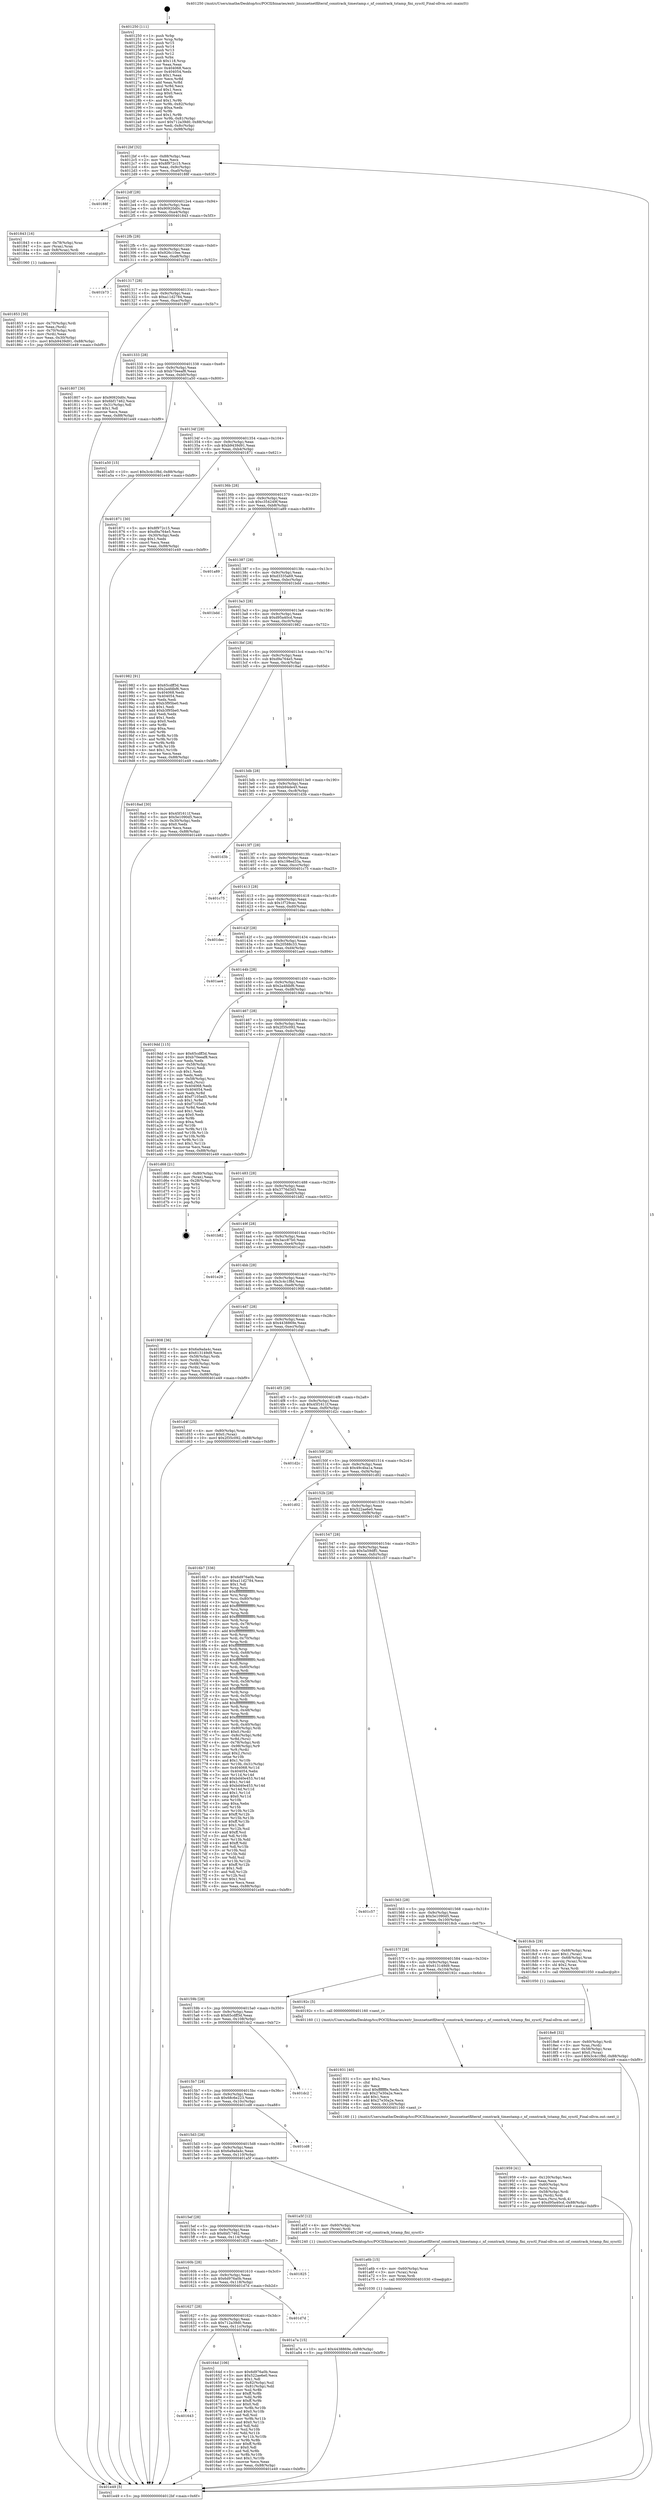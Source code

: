 digraph "0x401250" {
  label = "0x401250 (/mnt/c/Users/mathe/Desktop/tcc/POCII/binaries/extr_linuxnetnetfilternf_conntrack_timestamp.c_nf_conntrack_tstamp_fini_sysctl_Final-ollvm.out::main(0))"
  labelloc = "t"
  node[shape=record]

  Entry [label="",width=0.3,height=0.3,shape=circle,fillcolor=black,style=filled]
  "0x4012bf" [label="{
     0x4012bf [32]\l
     | [instrs]\l
     &nbsp;&nbsp;0x4012bf \<+6\>: mov -0x88(%rbp),%eax\l
     &nbsp;&nbsp;0x4012c5 \<+2\>: mov %eax,%ecx\l
     &nbsp;&nbsp;0x4012c7 \<+6\>: sub $0x8f972c15,%ecx\l
     &nbsp;&nbsp;0x4012cd \<+6\>: mov %eax,-0x9c(%rbp)\l
     &nbsp;&nbsp;0x4012d3 \<+6\>: mov %ecx,-0xa0(%rbp)\l
     &nbsp;&nbsp;0x4012d9 \<+6\>: je 000000000040188f \<main+0x63f\>\l
  }"]
  "0x40188f" [label="{
     0x40188f\l
  }", style=dashed]
  "0x4012df" [label="{
     0x4012df [28]\l
     | [instrs]\l
     &nbsp;&nbsp;0x4012df \<+5\>: jmp 00000000004012e4 \<main+0x94\>\l
     &nbsp;&nbsp;0x4012e4 \<+6\>: mov -0x9c(%rbp),%eax\l
     &nbsp;&nbsp;0x4012ea \<+5\>: sub $0x90920d0c,%eax\l
     &nbsp;&nbsp;0x4012ef \<+6\>: mov %eax,-0xa4(%rbp)\l
     &nbsp;&nbsp;0x4012f5 \<+6\>: je 0000000000401843 \<main+0x5f3\>\l
  }"]
  Exit [label="",width=0.3,height=0.3,shape=circle,fillcolor=black,style=filled,peripheries=2]
  "0x401843" [label="{
     0x401843 [16]\l
     | [instrs]\l
     &nbsp;&nbsp;0x401843 \<+4\>: mov -0x78(%rbp),%rax\l
     &nbsp;&nbsp;0x401847 \<+3\>: mov (%rax),%rax\l
     &nbsp;&nbsp;0x40184a \<+4\>: mov 0x8(%rax),%rdi\l
     &nbsp;&nbsp;0x40184e \<+5\>: call 0000000000401060 \<atoi@plt\>\l
     | [calls]\l
     &nbsp;&nbsp;0x401060 \{1\} (unknown)\l
  }"]
  "0x4012fb" [label="{
     0x4012fb [28]\l
     | [instrs]\l
     &nbsp;&nbsp;0x4012fb \<+5\>: jmp 0000000000401300 \<main+0xb0\>\l
     &nbsp;&nbsp;0x401300 \<+6\>: mov -0x9c(%rbp),%eax\l
     &nbsp;&nbsp;0x401306 \<+5\>: sub $0x926c10ee,%eax\l
     &nbsp;&nbsp;0x40130b \<+6\>: mov %eax,-0xa8(%rbp)\l
     &nbsp;&nbsp;0x401311 \<+6\>: je 0000000000401b73 \<main+0x923\>\l
  }"]
  "0x401a7a" [label="{
     0x401a7a [15]\l
     | [instrs]\l
     &nbsp;&nbsp;0x401a7a \<+10\>: movl $0x4438869e,-0x88(%rbp)\l
     &nbsp;&nbsp;0x401a84 \<+5\>: jmp 0000000000401e49 \<main+0xbf9\>\l
  }"]
  "0x401b73" [label="{
     0x401b73\l
  }", style=dashed]
  "0x401317" [label="{
     0x401317 [28]\l
     | [instrs]\l
     &nbsp;&nbsp;0x401317 \<+5\>: jmp 000000000040131c \<main+0xcc\>\l
     &nbsp;&nbsp;0x40131c \<+6\>: mov -0x9c(%rbp),%eax\l
     &nbsp;&nbsp;0x401322 \<+5\>: sub $0xa11d2784,%eax\l
     &nbsp;&nbsp;0x401327 \<+6\>: mov %eax,-0xac(%rbp)\l
     &nbsp;&nbsp;0x40132d \<+6\>: je 0000000000401807 \<main+0x5b7\>\l
  }"]
  "0x401a6b" [label="{
     0x401a6b [15]\l
     | [instrs]\l
     &nbsp;&nbsp;0x401a6b \<+4\>: mov -0x60(%rbp),%rax\l
     &nbsp;&nbsp;0x401a6f \<+3\>: mov (%rax),%rax\l
     &nbsp;&nbsp;0x401a72 \<+3\>: mov %rax,%rdi\l
     &nbsp;&nbsp;0x401a75 \<+5\>: call 0000000000401030 \<free@plt\>\l
     | [calls]\l
     &nbsp;&nbsp;0x401030 \{1\} (unknown)\l
  }"]
  "0x401807" [label="{
     0x401807 [30]\l
     | [instrs]\l
     &nbsp;&nbsp;0x401807 \<+5\>: mov $0x90920d0c,%eax\l
     &nbsp;&nbsp;0x40180c \<+5\>: mov $0x6bf17462,%ecx\l
     &nbsp;&nbsp;0x401811 \<+3\>: mov -0x31(%rbp),%dl\l
     &nbsp;&nbsp;0x401814 \<+3\>: test $0x1,%dl\l
     &nbsp;&nbsp;0x401817 \<+3\>: cmovne %ecx,%eax\l
     &nbsp;&nbsp;0x40181a \<+6\>: mov %eax,-0x88(%rbp)\l
     &nbsp;&nbsp;0x401820 \<+5\>: jmp 0000000000401e49 \<main+0xbf9\>\l
  }"]
  "0x401333" [label="{
     0x401333 [28]\l
     | [instrs]\l
     &nbsp;&nbsp;0x401333 \<+5\>: jmp 0000000000401338 \<main+0xe8\>\l
     &nbsp;&nbsp;0x401338 \<+6\>: mov -0x9c(%rbp),%eax\l
     &nbsp;&nbsp;0x40133e \<+5\>: sub $0xb70eeaf8,%eax\l
     &nbsp;&nbsp;0x401343 \<+6\>: mov %eax,-0xb0(%rbp)\l
     &nbsp;&nbsp;0x401349 \<+6\>: je 0000000000401a50 \<main+0x800\>\l
  }"]
  "0x401959" [label="{
     0x401959 [41]\l
     | [instrs]\l
     &nbsp;&nbsp;0x401959 \<+6\>: mov -0x120(%rbp),%ecx\l
     &nbsp;&nbsp;0x40195f \<+3\>: imul %eax,%ecx\l
     &nbsp;&nbsp;0x401962 \<+4\>: mov -0x60(%rbp),%rsi\l
     &nbsp;&nbsp;0x401966 \<+3\>: mov (%rsi),%rsi\l
     &nbsp;&nbsp;0x401969 \<+4\>: mov -0x58(%rbp),%rdi\l
     &nbsp;&nbsp;0x40196d \<+3\>: movslq (%rdi),%rdi\l
     &nbsp;&nbsp;0x401970 \<+3\>: mov %ecx,(%rsi,%rdi,4)\l
     &nbsp;&nbsp;0x401973 \<+10\>: movl $0xd95a40cd,-0x88(%rbp)\l
     &nbsp;&nbsp;0x40197d \<+5\>: jmp 0000000000401e49 \<main+0xbf9\>\l
  }"]
  "0x401a50" [label="{
     0x401a50 [15]\l
     | [instrs]\l
     &nbsp;&nbsp;0x401a50 \<+10\>: movl $0x3c4c1f8d,-0x88(%rbp)\l
     &nbsp;&nbsp;0x401a5a \<+5\>: jmp 0000000000401e49 \<main+0xbf9\>\l
  }"]
  "0x40134f" [label="{
     0x40134f [28]\l
     | [instrs]\l
     &nbsp;&nbsp;0x40134f \<+5\>: jmp 0000000000401354 \<main+0x104\>\l
     &nbsp;&nbsp;0x401354 \<+6\>: mov -0x9c(%rbp),%eax\l
     &nbsp;&nbsp;0x40135a \<+5\>: sub $0xb9439d91,%eax\l
     &nbsp;&nbsp;0x40135f \<+6\>: mov %eax,-0xb4(%rbp)\l
     &nbsp;&nbsp;0x401365 \<+6\>: je 0000000000401871 \<main+0x621\>\l
  }"]
  "0x401931" [label="{
     0x401931 [40]\l
     | [instrs]\l
     &nbsp;&nbsp;0x401931 \<+5\>: mov $0x2,%ecx\l
     &nbsp;&nbsp;0x401936 \<+1\>: cltd\l
     &nbsp;&nbsp;0x401937 \<+2\>: idiv %ecx\l
     &nbsp;&nbsp;0x401939 \<+6\>: imul $0xfffffffe,%edx,%ecx\l
     &nbsp;&nbsp;0x40193f \<+6\>: sub $0x27e30a2e,%ecx\l
     &nbsp;&nbsp;0x401945 \<+3\>: add $0x1,%ecx\l
     &nbsp;&nbsp;0x401948 \<+6\>: add $0x27e30a2e,%ecx\l
     &nbsp;&nbsp;0x40194e \<+6\>: mov %ecx,-0x120(%rbp)\l
     &nbsp;&nbsp;0x401954 \<+5\>: call 0000000000401160 \<next_i\>\l
     | [calls]\l
     &nbsp;&nbsp;0x401160 \{1\} (/mnt/c/Users/mathe/Desktop/tcc/POCII/binaries/extr_linuxnetnetfilternf_conntrack_timestamp.c_nf_conntrack_tstamp_fini_sysctl_Final-ollvm.out::next_i)\l
  }"]
  "0x401871" [label="{
     0x401871 [30]\l
     | [instrs]\l
     &nbsp;&nbsp;0x401871 \<+5\>: mov $0x8f972c15,%eax\l
     &nbsp;&nbsp;0x401876 \<+5\>: mov $0xd9a764e5,%ecx\l
     &nbsp;&nbsp;0x40187b \<+3\>: mov -0x30(%rbp),%edx\l
     &nbsp;&nbsp;0x40187e \<+3\>: cmp $0x1,%edx\l
     &nbsp;&nbsp;0x401881 \<+3\>: cmovl %ecx,%eax\l
     &nbsp;&nbsp;0x401884 \<+6\>: mov %eax,-0x88(%rbp)\l
     &nbsp;&nbsp;0x40188a \<+5\>: jmp 0000000000401e49 \<main+0xbf9\>\l
  }"]
  "0x40136b" [label="{
     0x40136b [28]\l
     | [instrs]\l
     &nbsp;&nbsp;0x40136b \<+5\>: jmp 0000000000401370 \<main+0x120\>\l
     &nbsp;&nbsp;0x401370 \<+6\>: mov -0x9c(%rbp),%eax\l
     &nbsp;&nbsp;0x401376 \<+5\>: sub $0xc354249f,%eax\l
     &nbsp;&nbsp;0x40137b \<+6\>: mov %eax,-0xb8(%rbp)\l
     &nbsp;&nbsp;0x401381 \<+6\>: je 0000000000401a89 \<main+0x839\>\l
  }"]
  "0x4018e8" [label="{
     0x4018e8 [32]\l
     | [instrs]\l
     &nbsp;&nbsp;0x4018e8 \<+4\>: mov -0x60(%rbp),%rdi\l
     &nbsp;&nbsp;0x4018ec \<+3\>: mov %rax,(%rdi)\l
     &nbsp;&nbsp;0x4018ef \<+4\>: mov -0x58(%rbp),%rax\l
     &nbsp;&nbsp;0x4018f3 \<+6\>: movl $0x0,(%rax)\l
     &nbsp;&nbsp;0x4018f9 \<+10\>: movl $0x3c4c1f8d,-0x88(%rbp)\l
     &nbsp;&nbsp;0x401903 \<+5\>: jmp 0000000000401e49 \<main+0xbf9\>\l
  }"]
  "0x401a89" [label="{
     0x401a89\l
  }", style=dashed]
  "0x401387" [label="{
     0x401387 [28]\l
     | [instrs]\l
     &nbsp;&nbsp;0x401387 \<+5\>: jmp 000000000040138c \<main+0x13c\>\l
     &nbsp;&nbsp;0x40138c \<+6\>: mov -0x9c(%rbp),%eax\l
     &nbsp;&nbsp;0x401392 \<+5\>: sub $0xd3335a69,%eax\l
     &nbsp;&nbsp;0x401397 \<+6\>: mov %eax,-0xbc(%rbp)\l
     &nbsp;&nbsp;0x40139d \<+6\>: je 0000000000401bdd \<main+0x98d\>\l
  }"]
  "0x401853" [label="{
     0x401853 [30]\l
     | [instrs]\l
     &nbsp;&nbsp;0x401853 \<+4\>: mov -0x70(%rbp),%rdi\l
     &nbsp;&nbsp;0x401857 \<+2\>: mov %eax,(%rdi)\l
     &nbsp;&nbsp;0x401859 \<+4\>: mov -0x70(%rbp),%rdi\l
     &nbsp;&nbsp;0x40185d \<+2\>: mov (%rdi),%eax\l
     &nbsp;&nbsp;0x40185f \<+3\>: mov %eax,-0x30(%rbp)\l
     &nbsp;&nbsp;0x401862 \<+10\>: movl $0xb9439d91,-0x88(%rbp)\l
     &nbsp;&nbsp;0x40186c \<+5\>: jmp 0000000000401e49 \<main+0xbf9\>\l
  }"]
  "0x401bdd" [label="{
     0x401bdd\l
  }", style=dashed]
  "0x4013a3" [label="{
     0x4013a3 [28]\l
     | [instrs]\l
     &nbsp;&nbsp;0x4013a3 \<+5\>: jmp 00000000004013a8 \<main+0x158\>\l
     &nbsp;&nbsp;0x4013a8 \<+6\>: mov -0x9c(%rbp),%eax\l
     &nbsp;&nbsp;0x4013ae \<+5\>: sub $0xd95a40cd,%eax\l
     &nbsp;&nbsp;0x4013b3 \<+6\>: mov %eax,-0xc0(%rbp)\l
     &nbsp;&nbsp;0x4013b9 \<+6\>: je 0000000000401982 \<main+0x732\>\l
  }"]
  "0x401250" [label="{
     0x401250 [111]\l
     | [instrs]\l
     &nbsp;&nbsp;0x401250 \<+1\>: push %rbp\l
     &nbsp;&nbsp;0x401251 \<+3\>: mov %rsp,%rbp\l
     &nbsp;&nbsp;0x401254 \<+2\>: push %r15\l
     &nbsp;&nbsp;0x401256 \<+2\>: push %r14\l
     &nbsp;&nbsp;0x401258 \<+2\>: push %r13\l
     &nbsp;&nbsp;0x40125a \<+2\>: push %r12\l
     &nbsp;&nbsp;0x40125c \<+1\>: push %rbx\l
     &nbsp;&nbsp;0x40125d \<+7\>: sub $0x118,%rsp\l
     &nbsp;&nbsp;0x401264 \<+2\>: xor %eax,%eax\l
     &nbsp;&nbsp;0x401266 \<+7\>: mov 0x404068,%ecx\l
     &nbsp;&nbsp;0x40126d \<+7\>: mov 0x404054,%edx\l
     &nbsp;&nbsp;0x401274 \<+3\>: sub $0x1,%eax\l
     &nbsp;&nbsp;0x401277 \<+3\>: mov %ecx,%r8d\l
     &nbsp;&nbsp;0x40127a \<+3\>: add %eax,%r8d\l
     &nbsp;&nbsp;0x40127d \<+4\>: imul %r8d,%ecx\l
     &nbsp;&nbsp;0x401281 \<+3\>: and $0x1,%ecx\l
     &nbsp;&nbsp;0x401284 \<+3\>: cmp $0x0,%ecx\l
     &nbsp;&nbsp;0x401287 \<+4\>: sete %r9b\l
     &nbsp;&nbsp;0x40128b \<+4\>: and $0x1,%r9b\l
     &nbsp;&nbsp;0x40128f \<+7\>: mov %r9b,-0x82(%rbp)\l
     &nbsp;&nbsp;0x401296 \<+3\>: cmp $0xa,%edx\l
     &nbsp;&nbsp;0x401299 \<+4\>: setl %r9b\l
     &nbsp;&nbsp;0x40129d \<+4\>: and $0x1,%r9b\l
     &nbsp;&nbsp;0x4012a1 \<+7\>: mov %r9b,-0x81(%rbp)\l
     &nbsp;&nbsp;0x4012a8 \<+10\>: movl $0x712a39d0,-0x88(%rbp)\l
     &nbsp;&nbsp;0x4012b2 \<+6\>: mov %edi,-0x8c(%rbp)\l
     &nbsp;&nbsp;0x4012b8 \<+7\>: mov %rsi,-0x98(%rbp)\l
  }"]
  "0x401982" [label="{
     0x401982 [91]\l
     | [instrs]\l
     &nbsp;&nbsp;0x401982 \<+5\>: mov $0x65cdff3d,%eax\l
     &nbsp;&nbsp;0x401987 \<+5\>: mov $0x2a4fdbf6,%ecx\l
     &nbsp;&nbsp;0x40198c \<+7\>: mov 0x404068,%edx\l
     &nbsp;&nbsp;0x401993 \<+7\>: mov 0x404054,%esi\l
     &nbsp;&nbsp;0x40199a \<+2\>: mov %edx,%edi\l
     &nbsp;&nbsp;0x40199c \<+6\>: sub $0xb3f95be0,%edi\l
     &nbsp;&nbsp;0x4019a2 \<+3\>: sub $0x1,%edi\l
     &nbsp;&nbsp;0x4019a5 \<+6\>: add $0xb3f95be0,%edi\l
     &nbsp;&nbsp;0x4019ab \<+3\>: imul %edi,%edx\l
     &nbsp;&nbsp;0x4019ae \<+3\>: and $0x1,%edx\l
     &nbsp;&nbsp;0x4019b1 \<+3\>: cmp $0x0,%edx\l
     &nbsp;&nbsp;0x4019b4 \<+4\>: sete %r8b\l
     &nbsp;&nbsp;0x4019b8 \<+3\>: cmp $0xa,%esi\l
     &nbsp;&nbsp;0x4019bb \<+4\>: setl %r9b\l
     &nbsp;&nbsp;0x4019bf \<+3\>: mov %r8b,%r10b\l
     &nbsp;&nbsp;0x4019c2 \<+3\>: and %r9b,%r10b\l
     &nbsp;&nbsp;0x4019c5 \<+3\>: xor %r9b,%r8b\l
     &nbsp;&nbsp;0x4019c8 \<+3\>: or %r8b,%r10b\l
     &nbsp;&nbsp;0x4019cb \<+4\>: test $0x1,%r10b\l
     &nbsp;&nbsp;0x4019cf \<+3\>: cmovne %ecx,%eax\l
     &nbsp;&nbsp;0x4019d2 \<+6\>: mov %eax,-0x88(%rbp)\l
     &nbsp;&nbsp;0x4019d8 \<+5\>: jmp 0000000000401e49 \<main+0xbf9\>\l
  }"]
  "0x4013bf" [label="{
     0x4013bf [28]\l
     | [instrs]\l
     &nbsp;&nbsp;0x4013bf \<+5\>: jmp 00000000004013c4 \<main+0x174\>\l
     &nbsp;&nbsp;0x4013c4 \<+6\>: mov -0x9c(%rbp),%eax\l
     &nbsp;&nbsp;0x4013ca \<+5\>: sub $0xd9a764e5,%eax\l
     &nbsp;&nbsp;0x4013cf \<+6\>: mov %eax,-0xc4(%rbp)\l
     &nbsp;&nbsp;0x4013d5 \<+6\>: je 00000000004018ad \<main+0x65d\>\l
  }"]
  "0x401e49" [label="{
     0x401e49 [5]\l
     | [instrs]\l
     &nbsp;&nbsp;0x401e49 \<+5\>: jmp 00000000004012bf \<main+0x6f\>\l
  }"]
  "0x4018ad" [label="{
     0x4018ad [30]\l
     | [instrs]\l
     &nbsp;&nbsp;0x4018ad \<+5\>: mov $0x45f1611f,%eax\l
     &nbsp;&nbsp;0x4018b2 \<+5\>: mov $0x5e1090d5,%ecx\l
     &nbsp;&nbsp;0x4018b7 \<+3\>: mov -0x30(%rbp),%edx\l
     &nbsp;&nbsp;0x4018ba \<+3\>: cmp $0x0,%edx\l
     &nbsp;&nbsp;0x4018bd \<+3\>: cmove %ecx,%eax\l
     &nbsp;&nbsp;0x4018c0 \<+6\>: mov %eax,-0x88(%rbp)\l
     &nbsp;&nbsp;0x4018c6 \<+5\>: jmp 0000000000401e49 \<main+0xbf9\>\l
  }"]
  "0x4013db" [label="{
     0x4013db [28]\l
     | [instrs]\l
     &nbsp;&nbsp;0x4013db \<+5\>: jmp 00000000004013e0 \<main+0x190\>\l
     &nbsp;&nbsp;0x4013e0 \<+6\>: mov -0x9c(%rbp),%eax\l
     &nbsp;&nbsp;0x4013e6 \<+5\>: sub $0xb94de45,%eax\l
     &nbsp;&nbsp;0x4013eb \<+6\>: mov %eax,-0xc8(%rbp)\l
     &nbsp;&nbsp;0x4013f1 \<+6\>: je 0000000000401d3b \<main+0xaeb\>\l
  }"]
  "0x401643" [label="{
     0x401643\l
  }", style=dashed]
  "0x401d3b" [label="{
     0x401d3b\l
  }", style=dashed]
  "0x4013f7" [label="{
     0x4013f7 [28]\l
     | [instrs]\l
     &nbsp;&nbsp;0x4013f7 \<+5\>: jmp 00000000004013fc \<main+0x1ac\>\l
     &nbsp;&nbsp;0x4013fc \<+6\>: mov -0x9c(%rbp),%eax\l
     &nbsp;&nbsp;0x401402 \<+5\>: sub $0x198ed33a,%eax\l
     &nbsp;&nbsp;0x401407 \<+6\>: mov %eax,-0xcc(%rbp)\l
     &nbsp;&nbsp;0x40140d \<+6\>: je 0000000000401c75 \<main+0xa25\>\l
  }"]
  "0x40164d" [label="{
     0x40164d [106]\l
     | [instrs]\l
     &nbsp;&nbsp;0x40164d \<+5\>: mov $0x6d976a0b,%eax\l
     &nbsp;&nbsp;0x401652 \<+5\>: mov $0x522ae6e0,%ecx\l
     &nbsp;&nbsp;0x401657 \<+2\>: mov $0x1,%dl\l
     &nbsp;&nbsp;0x401659 \<+7\>: mov -0x82(%rbp),%sil\l
     &nbsp;&nbsp;0x401660 \<+7\>: mov -0x81(%rbp),%dil\l
     &nbsp;&nbsp;0x401667 \<+3\>: mov %sil,%r8b\l
     &nbsp;&nbsp;0x40166a \<+4\>: xor $0xff,%r8b\l
     &nbsp;&nbsp;0x40166e \<+3\>: mov %dil,%r9b\l
     &nbsp;&nbsp;0x401671 \<+4\>: xor $0xff,%r9b\l
     &nbsp;&nbsp;0x401675 \<+3\>: xor $0x0,%dl\l
     &nbsp;&nbsp;0x401678 \<+3\>: mov %r8b,%r10b\l
     &nbsp;&nbsp;0x40167b \<+4\>: and $0x0,%r10b\l
     &nbsp;&nbsp;0x40167f \<+3\>: and %dl,%sil\l
     &nbsp;&nbsp;0x401682 \<+3\>: mov %r9b,%r11b\l
     &nbsp;&nbsp;0x401685 \<+4\>: and $0x0,%r11b\l
     &nbsp;&nbsp;0x401689 \<+3\>: and %dl,%dil\l
     &nbsp;&nbsp;0x40168c \<+3\>: or %sil,%r10b\l
     &nbsp;&nbsp;0x40168f \<+3\>: or %dil,%r11b\l
     &nbsp;&nbsp;0x401692 \<+3\>: xor %r11b,%r10b\l
     &nbsp;&nbsp;0x401695 \<+3\>: or %r9b,%r8b\l
     &nbsp;&nbsp;0x401698 \<+4\>: xor $0xff,%r8b\l
     &nbsp;&nbsp;0x40169c \<+3\>: or $0x0,%dl\l
     &nbsp;&nbsp;0x40169f \<+3\>: and %dl,%r8b\l
     &nbsp;&nbsp;0x4016a2 \<+3\>: or %r8b,%r10b\l
     &nbsp;&nbsp;0x4016a5 \<+4\>: test $0x1,%r10b\l
     &nbsp;&nbsp;0x4016a9 \<+3\>: cmovne %ecx,%eax\l
     &nbsp;&nbsp;0x4016ac \<+6\>: mov %eax,-0x88(%rbp)\l
     &nbsp;&nbsp;0x4016b2 \<+5\>: jmp 0000000000401e49 \<main+0xbf9\>\l
  }"]
  "0x401c75" [label="{
     0x401c75\l
  }", style=dashed]
  "0x401413" [label="{
     0x401413 [28]\l
     | [instrs]\l
     &nbsp;&nbsp;0x401413 \<+5\>: jmp 0000000000401418 \<main+0x1c8\>\l
     &nbsp;&nbsp;0x401418 \<+6\>: mov -0x9c(%rbp),%eax\l
     &nbsp;&nbsp;0x40141e \<+5\>: sub $0x1f729cec,%eax\l
     &nbsp;&nbsp;0x401423 \<+6\>: mov %eax,-0xd0(%rbp)\l
     &nbsp;&nbsp;0x401429 \<+6\>: je 0000000000401dec \<main+0xb9c\>\l
  }"]
  "0x401627" [label="{
     0x401627 [28]\l
     | [instrs]\l
     &nbsp;&nbsp;0x401627 \<+5\>: jmp 000000000040162c \<main+0x3dc\>\l
     &nbsp;&nbsp;0x40162c \<+6\>: mov -0x9c(%rbp),%eax\l
     &nbsp;&nbsp;0x401632 \<+5\>: sub $0x712a39d0,%eax\l
     &nbsp;&nbsp;0x401637 \<+6\>: mov %eax,-0x11c(%rbp)\l
     &nbsp;&nbsp;0x40163d \<+6\>: je 000000000040164d \<main+0x3fd\>\l
  }"]
  "0x401dec" [label="{
     0x401dec\l
  }", style=dashed]
  "0x40142f" [label="{
     0x40142f [28]\l
     | [instrs]\l
     &nbsp;&nbsp;0x40142f \<+5\>: jmp 0000000000401434 \<main+0x1e4\>\l
     &nbsp;&nbsp;0x401434 \<+6\>: mov -0x9c(%rbp),%eax\l
     &nbsp;&nbsp;0x40143a \<+5\>: sub $0x20588c33,%eax\l
     &nbsp;&nbsp;0x40143f \<+6\>: mov %eax,-0xd4(%rbp)\l
     &nbsp;&nbsp;0x401445 \<+6\>: je 0000000000401ae4 \<main+0x894\>\l
  }"]
  "0x401d7d" [label="{
     0x401d7d\l
  }", style=dashed]
  "0x401ae4" [label="{
     0x401ae4\l
  }", style=dashed]
  "0x40144b" [label="{
     0x40144b [28]\l
     | [instrs]\l
     &nbsp;&nbsp;0x40144b \<+5\>: jmp 0000000000401450 \<main+0x200\>\l
     &nbsp;&nbsp;0x401450 \<+6\>: mov -0x9c(%rbp),%eax\l
     &nbsp;&nbsp;0x401456 \<+5\>: sub $0x2a4fdbf6,%eax\l
     &nbsp;&nbsp;0x40145b \<+6\>: mov %eax,-0xd8(%rbp)\l
     &nbsp;&nbsp;0x401461 \<+6\>: je 00000000004019dd \<main+0x78d\>\l
  }"]
  "0x40160b" [label="{
     0x40160b [28]\l
     | [instrs]\l
     &nbsp;&nbsp;0x40160b \<+5\>: jmp 0000000000401610 \<main+0x3c0\>\l
     &nbsp;&nbsp;0x401610 \<+6\>: mov -0x9c(%rbp),%eax\l
     &nbsp;&nbsp;0x401616 \<+5\>: sub $0x6d976a0b,%eax\l
     &nbsp;&nbsp;0x40161b \<+6\>: mov %eax,-0x118(%rbp)\l
     &nbsp;&nbsp;0x401621 \<+6\>: je 0000000000401d7d \<main+0xb2d\>\l
  }"]
  "0x4019dd" [label="{
     0x4019dd [115]\l
     | [instrs]\l
     &nbsp;&nbsp;0x4019dd \<+5\>: mov $0x65cdff3d,%eax\l
     &nbsp;&nbsp;0x4019e2 \<+5\>: mov $0xb70eeaf8,%ecx\l
     &nbsp;&nbsp;0x4019e7 \<+2\>: xor %edx,%edx\l
     &nbsp;&nbsp;0x4019e9 \<+4\>: mov -0x58(%rbp),%rsi\l
     &nbsp;&nbsp;0x4019ed \<+2\>: mov (%rsi),%edi\l
     &nbsp;&nbsp;0x4019ef \<+3\>: sub $0x1,%edx\l
     &nbsp;&nbsp;0x4019f2 \<+2\>: sub %edx,%edi\l
     &nbsp;&nbsp;0x4019f4 \<+4\>: mov -0x58(%rbp),%rsi\l
     &nbsp;&nbsp;0x4019f8 \<+2\>: mov %edi,(%rsi)\l
     &nbsp;&nbsp;0x4019fa \<+7\>: mov 0x404068,%edx\l
     &nbsp;&nbsp;0x401a01 \<+7\>: mov 0x404054,%edi\l
     &nbsp;&nbsp;0x401a08 \<+3\>: mov %edx,%r8d\l
     &nbsp;&nbsp;0x401a0b \<+7\>: add $0xf7105ed5,%r8d\l
     &nbsp;&nbsp;0x401a12 \<+4\>: sub $0x1,%r8d\l
     &nbsp;&nbsp;0x401a16 \<+7\>: sub $0xf7105ed5,%r8d\l
     &nbsp;&nbsp;0x401a1d \<+4\>: imul %r8d,%edx\l
     &nbsp;&nbsp;0x401a21 \<+3\>: and $0x1,%edx\l
     &nbsp;&nbsp;0x401a24 \<+3\>: cmp $0x0,%edx\l
     &nbsp;&nbsp;0x401a27 \<+4\>: sete %r9b\l
     &nbsp;&nbsp;0x401a2b \<+3\>: cmp $0xa,%edi\l
     &nbsp;&nbsp;0x401a2e \<+4\>: setl %r10b\l
     &nbsp;&nbsp;0x401a32 \<+3\>: mov %r9b,%r11b\l
     &nbsp;&nbsp;0x401a35 \<+3\>: and %r10b,%r11b\l
     &nbsp;&nbsp;0x401a38 \<+3\>: xor %r10b,%r9b\l
     &nbsp;&nbsp;0x401a3b \<+3\>: or %r9b,%r11b\l
     &nbsp;&nbsp;0x401a3e \<+4\>: test $0x1,%r11b\l
     &nbsp;&nbsp;0x401a42 \<+3\>: cmovne %ecx,%eax\l
     &nbsp;&nbsp;0x401a45 \<+6\>: mov %eax,-0x88(%rbp)\l
     &nbsp;&nbsp;0x401a4b \<+5\>: jmp 0000000000401e49 \<main+0xbf9\>\l
  }"]
  "0x401467" [label="{
     0x401467 [28]\l
     | [instrs]\l
     &nbsp;&nbsp;0x401467 \<+5\>: jmp 000000000040146c \<main+0x21c\>\l
     &nbsp;&nbsp;0x40146c \<+6\>: mov -0x9c(%rbp),%eax\l
     &nbsp;&nbsp;0x401472 \<+5\>: sub $0x2f35c092,%eax\l
     &nbsp;&nbsp;0x401477 \<+6\>: mov %eax,-0xdc(%rbp)\l
     &nbsp;&nbsp;0x40147d \<+6\>: je 0000000000401d68 \<main+0xb18\>\l
  }"]
  "0x401825" [label="{
     0x401825\l
  }", style=dashed]
  "0x401d68" [label="{
     0x401d68 [21]\l
     | [instrs]\l
     &nbsp;&nbsp;0x401d68 \<+4\>: mov -0x80(%rbp),%rax\l
     &nbsp;&nbsp;0x401d6c \<+2\>: mov (%rax),%eax\l
     &nbsp;&nbsp;0x401d6e \<+4\>: lea -0x28(%rbp),%rsp\l
     &nbsp;&nbsp;0x401d72 \<+1\>: pop %rbx\l
     &nbsp;&nbsp;0x401d73 \<+2\>: pop %r12\l
     &nbsp;&nbsp;0x401d75 \<+2\>: pop %r13\l
     &nbsp;&nbsp;0x401d77 \<+2\>: pop %r14\l
     &nbsp;&nbsp;0x401d79 \<+2\>: pop %r15\l
     &nbsp;&nbsp;0x401d7b \<+1\>: pop %rbp\l
     &nbsp;&nbsp;0x401d7c \<+1\>: ret\l
  }"]
  "0x401483" [label="{
     0x401483 [28]\l
     | [instrs]\l
     &nbsp;&nbsp;0x401483 \<+5\>: jmp 0000000000401488 \<main+0x238\>\l
     &nbsp;&nbsp;0x401488 \<+6\>: mov -0x9c(%rbp),%eax\l
     &nbsp;&nbsp;0x40148e \<+5\>: sub $0x3776d3d3,%eax\l
     &nbsp;&nbsp;0x401493 \<+6\>: mov %eax,-0xe0(%rbp)\l
     &nbsp;&nbsp;0x401499 \<+6\>: je 0000000000401b82 \<main+0x932\>\l
  }"]
  "0x4015ef" [label="{
     0x4015ef [28]\l
     | [instrs]\l
     &nbsp;&nbsp;0x4015ef \<+5\>: jmp 00000000004015f4 \<main+0x3a4\>\l
     &nbsp;&nbsp;0x4015f4 \<+6\>: mov -0x9c(%rbp),%eax\l
     &nbsp;&nbsp;0x4015fa \<+5\>: sub $0x6bf17462,%eax\l
     &nbsp;&nbsp;0x4015ff \<+6\>: mov %eax,-0x114(%rbp)\l
     &nbsp;&nbsp;0x401605 \<+6\>: je 0000000000401825 \<main+0x5d5\>\l
  }"]
  "0x401b82" [label="{
     0x401b82\l
  }", style=dashed]
  "0x40149f" [label="{
     0x40149f [28]\l
     | [instrs]\l
     &nbsp;&nbsp;0x40149f \<+5\>: jmp 00000000004014a4 \<main+0x254\>\l
     &nbsp;&nbsp;0x4014a4 \<+6\>: mov -0x9c(%rbp),%eax\l
     &nbsp;&nbsp;0x4014aa \<+5\>: sub $0x3acc87b0,%eax\l
     &nbsp;&nbsp;0x4014af \<+6\>: mov %eax,-0xe4(%rbp)\l
     &nbsp;&nbsp;0x4014b5 \<+6\>: je 0000000000401e29 \<main+0xbd9\>\l
  }"]
  "0x401a5f" [label="{
     0x401a5f [12]\l
     | [instrs]\l
     &nbsp;&nbsp;0x401a5f \<+4\>: mov -0x60(%rbp),%rax\l
     &nbsp;&nbsp;0x401a63 \<+3\>: mov (%rax),%rdi\l
     &nbsp;&nbsp;0x401a66 \<+5\>: call 0000000000401240 \<nf_conntrack_tstamp_fini_sysctl\>\l
     | [calls]\l
     &nbsp;&nbsp;0x401240 \{1\} (/mnt/c/Users/mathe/Desktop/tcc/POCII/binaries/extr_linuxnetnetfilternf_conntrack_timestamp.c_nf_conntrack_tstamp_fini_sysctl_Final-ollvm.out::nf_conntrack_tstamp_fini_sysctl)\l
  }"]
  "0x401e29" [label="{
     0x401e29\l
  }", style=dashed]
  "0x4014bb" [label="{
     0x4014bb [28]\l
     | [instrs]\l
     &nbsp;&nbsp;0x4014bb \<+5\>: jmp 00000000004014c0 \<main+0x270\>\l
     &nbsp;&nbsp;0x4014c0 \<+6\>: mov -0x9c(%rbp),%eax\l
     &nbsp;&nbsp;0x4014c6 \<+5\>: sub $0x3c4c1f8d,%eax\l
     &nbsp;&nbsp;0x4014cb \<+6\>: mov %eax,-0xe8(%rbp)\l
     &nbsp;&nbsp;0x4014d1 \<+6\>: je 0000000000401908 \<main+0x6b8\>\l
  }"]
  "0x4015d3" [label="{
     0x4015d3 [28]\l
     | [instrs]\l
     &nbsp;&nbsp;0x4015d3 \<+5\>: jmp 00000000004015d8 \<main+0x388\>\l
     &nbsp;&nbsp;0x4015d8 \<+6\>: mov -0x9c(%rbp),%eax\l
     &nbsp;&nbsp;0x4015de \<+5\>: sub $0x6a9ada4c,%eax\l
     &nbsp;&nbsp;0x4015e3 \<+6\>: mov %eax,-0x110(%rbp)\l
     &nbsp;&nbsp;0x4015e9 \<+6\>: je 0000000000401a5f \<main+0x80f\>\l
  }"]
  "0x401908" [label="{
     0x401908 [36]\l
     | [instrs]\l
     &nbsp;&nbsp;0x401908 \<+5\>: mov $0x6a9ada4c,%eax\l
     &nbsp;&nbsp;0x40190d \<+5\>: mov $0x613149d9,%ecx\l
     &nbsp;&nbsp;0x401912 \<+4\>: mov -0x58(%rbp),%rdx\l
     &nbsp;&nbsp;0x401916 \<+2\>: mov (%rdx),%esi\l
     &nbsp;&nbsp;0x401918 \<+4\>: mov -0x68(%rbp),%rdx\l
     &nbsp;&nbsp;0x40191c \<+2\>: cmp (%rdx),%esi\l
     &nbsp;&nbsp;0x40191e \<+3\>: cmovl %ecx,%eax\l
     &nbsp;&nbsp;0x401921 \<+6\>: mov %eax,-0x88(%rbp)\l
     &nbsp;&nbsp;0x401927 \<+5\>: jmp 0000000000401e49 \<main+0xbf9\>\l
  }"]
  "0x4014d7" [label="{
     0x4014d7 [28]\l
     | [instrs]\l
     &nbsp;&nbsp;0x4014d7 \<+5\>: jmp 00000000004014dc \<main+0x28c\>\l
     &nbsp;&nbsp;0x4014dc \<+6\>: mov -0x9c(%rbp),%eax\l
     &nbsp;&nbsp;0x4014e2 \<+5\>: sub $0x4438869e,%eax\l
     &nbsp;&nbsp;0x4014e7 \<+6\>: mov %eax,-0xec(%rbp)\l
     &nbsp;&nbsp;0x4014ed \<+6\>: je 0000000000401d4f \<main+0xaff\>\l
  }"]
  "0x401cd8" [label="{
     0x401cd8\l
  }", style=dashed]
  "0x401d4f" [label="{
     0x401d4f [25]\l
     | [instrs]\l
     &nbsp;&nbsp;0x401d4f \<+4\>: mov -0x80(%rbp),%rax\l
     &nbsp;&nbsp;0x401d53 \<+6\>: movl $0x0,(%rax)\l
     &nbsp;&nbsp;0x401d59 \<+10\>: movl $0x2f35c092,-0x88(%rbp)\l
     &nbsp;&nbsp;0x401d63 \<+5\>: jmp 0000000000401e49 \<main+0xbf9\>\l
  }"]
  "0x4014f3" [label="{
     0x4014f3 [28]\l
     | [instrs]\l
     &nbsp;&nbsp;0x4014f3 \<+5\>: jmp 00000000004014f8 \<main+0x2a8\>\l
     &nbsp;&nbsp;0x4014f8 \<+6\>: mov -0x9c(%rbp),%eax\l
     &nbsp;&nbsp;0x4014fe \<+5\>: sub $0x45f1611f,%eax\l
     &nbsp;&nbsp;0x401503 \<+6\>: mov %eax,-0xf0(%rbp)\l
     &nbsp;&nbsp;0x401509 \<+6\>: je 0000000000401d2c \<main+0xadc\>\l
  }"]
  "0x4015b7" [label="{
     0x4015b7 [28]\l
     | [instrs]\l
     &nbsp;&nbsp;0x4015b7 \<+5\>: jmp 00000000004015bc \<main+0x36c\>\l
     &nbsp;&nbsp;0x4015bc \<+6\>: mov -0x9c(%rbp),%eax\l
     &nbsp;&nbsp;0x4015c2 \<+5\>: sub $0x68c6e223,%eax\l
     &nbsp;&nbsp;0x4015c7 \<+6\>: mov %eax,-0x10c(%rbp)\l
     &nbsp;&nbsp;0x4015cd \<+6\>: je 0000000000401cd8 \<main+0xa88\>\l
  }"]
  "0x401d2c" [label="{
     0x401d2c\l
  }", style=dashed]
  "0x40150f" [label="{
     0x40150f [28]\l
     | [instrs]\l
     &nbsp;&nbsp;0x40150f \<+5\>: jmp 0000000000401514 \<main+0x2c4\>\l
     &nbsp;&nbsp;0x401514 \<+6\>: mov -0x9c(%rbp),%eax\l
     &nbsp;&nbsp;0x40151a \<+5\>: sub $0x49c4ba1a,%eax\l
     &nbsp;&nbsp;0x40151f \<+6\>: mov %eax,-0xf4(%rbp)\l
     &nbsp;&nbsp;0x401525 \<+6\>: je 0000000000401d02 \<main+0xab2\>\l
  }"]
  "0x401dc2" [label="{
     0x401dc2\l
  }", style=dashed]
  "0x401d02" [label="{
     0x401d02\l
  }", style=dashed]
  "0x40152b" [label="{
     0x40152b [28]\l
     | [instrs]\l
     &nbsp;&nbsp;0x40152b \<+5\>: jmp 0000000000401530 \<main+0x2e0\>\l
     &nbsp;&nbsp;0x401530 \<+6\>: mov -0x9c(%rbp),%eax\l
     &nbsp;&nbsp;0x401536 \<+5\>: sub $0x522ae6e0,%eax\l
     &nbsp;&nbsp;0x40153b \<+6\>: mov %eax,-0xf8(%rbp)\l
     &nbsp;&nbsp;0x401541 \<+6\>: je 00000000004016b7 \<main+0x467\>\l
  }"]
  "0x40159b" [label="{
     0x40159b [28]\l
     | [instrs]\l
     &nbsp;&nbsp;0x40159b \<+5\>: jmp 00000000004015a0 \<main+0x350\>\l
     &nbsp;&nbsp;0x4015a0 \<+6\>: mov -0x9c(%rbp),%eax\l
     &nbsp;&nbsp;0x4015a6 \<+5\>: sub $0x65cdff3d,%eax\l
     &nbsp;&nbsp;0x4015ab \<+6\>: mov %eax,-0x108(%rbp)\l
     &nbsp;&nbsp;0x4015b1 \<+6\>: je 0000000000401dc2 \<main+0xb72\>\l
  }"]
  "0x4016b7" [label="{
     0x4016b7 [336]\l
     | [instrs]\l
     &nbsp;&nbsp;0x4016b7 \<+5\>: mov $0x6d976a0b,%eax\l
     &nbsp;&nbsp;0x4016bc \<+5\>: mov $0xa11d2784,%ecx\l
     &nbsp;&nbsp;0x4016c1 \<+2\>: mov $0x1,%dl\l
     &nbsp;&nbsp;0x4016c3 \<+3\>: mov %rsp,%rsi\l
     &nbsp;&nbsp;0x4016c6 \<+4\>: add $0xfffffffffffffff0,%rsi\l
     &nbsp;&nbsp;0x4016ca \<+3\>: mov %rsi,%rsp\l
     &nbsp;&nbsp;0x4016cd \<+4\>: mov %rsi,-0x80(%rbp)\l
     &nbsp;&nbsp;0x4016d1 \<+3\>: mov %rsp,%rsi\l
     &nbsp;&nbsp;0x4016d4 \<+4\>: add $0xfffffffffffffff0,%rsi\l
     &nbsp;&nbsp;0x4016d8 \<+3\>: mov %rsi,%rsp\l
     &nbsp;&nbsp;0x4016db \<+3\>: mov %rsp,%rdi\l
     &nbsp;&nbsp;0x4016de \<+4\>: add $0xfffffffffffffff0,%rdi\l
     &nbsp;&nbsp;0x4016e2 \<+3\>: mov %rdi,%rsp\l
     &nbsp;&nbsp;0x4016e5 \<+4\>: mov %rdi,-0x78(%rbp)\l
     &nbsp;&nbsp;0x4016e9 \<+3\>: mov %rsp,%rdi\l
     &nbsp;&nbsp;0x4016ec \<+4\>: add $0xfffffffffffffff0,%rdi\l
     &nbsp;&nbsp;0x4016f0 \<+3\>: mov %rdi,%rsp\l
     &nbsp;&nbsp;0x4016f3 \<+4\>: mov %rdi,-0x70(%rbp)\l
     &nbsp;&nbsp;0x4016f7 \<+3\>: mov %rsp,%rdi\l
     &nbsp;&nbsp;0x4016fa \<+4\>: add $0xfffffffffffffff0,%rdi\l
     &nbsp;&nbsp;0x4016fe \<+3\>: mov %rdi,%rsp\l
     &nbsp;&nbsp;0x401701 \<+4\>: mov %rdi,-0x68(%rbp)\l
     &nbsp;&nbsp;0x401705 \<+3\>: mov %rsp,%rdi\l
     &nbsp;&nbsp;0x401708 \<+4\>: add $0xfffffffffffffff0,%rdi\l
     &nbsp;&nbsp;0x40170c \<+3\>: mov %rdi,%rsp\l
     &nbsp;&nbsp;0x40170f \<+4\>: mov %rdi,-0x60(%rbp)\l
     &nbsp;&nbsp;0x401713 \<+3\>: mov %rsp,%rdi\l
     &nbsp;&nbsp;0x401716 \<+4\>: add $0xfffffffffffffff0,%rdi\l
     &nbsp;&nbsp;0x40171a \<+3\>: mov %rdi,%rsp\l
     &nbsp;&nbsp;0x40171d \<+4\>: mov %rdi,-0x58(%rbp)\l
     &nbsp;&nbsp;0x401721 \<+3\>: mov %rsp,%rdi\l
     &nbsp;&nbsp;0x401724 \<+4\>: add $0xfffffffffffffff0,%rdi\l
     &nbsp;&nbsp;0x401728 \<+3\>: mov %rdi,%rsp\l
     &nbsp;&nbsp;0x40172b \<+4\>: mov %rdi,-0x50(%rbp)\l
     &nbsp;&nbsp;0x40172f \<+3\>: mov %rsp,%rdi\l
     &nbsp;&nbsp;0x401732 \<+4\>: add $0xfffffffffffffff0,%rdi\l
     &nbsp;&nbsp;0x401736 \<+3\>: mov %rdi,%rsp\l
     &nbsp;&nbsp;0x401739 \<+4\>: mov %rdi,-0x48(%rbp)\l
     &nbsp;&nbsp;0x40173d \<+3\>: mov %rsp,%rdi\l
     &nbsp;&nbsp;0x401740 \<+4\>: add $0xfffffffffffffff0,%rdi\l
     &nbsp;&nbsp;0x401744 \<+3\>: mov %rdi,%rsp\l
     &nbsp;&nbsp;0x401747 \<+4\>: mov %rdi,-0x40(%rbp)\l
     &nbsp;&nbsp;0x40174b \<+4\>: mov -0x80(%rbp),%rdi\l
     &nbsp;&nbsp;0x40174f \<+6\>: movl $0x0,(%rdi)\l
     &nbsp;&nbsp;0x401755 \<+7\>: mov -0x8c(%rbp),%r8d\l
     &nbsp;&nbsp;0x40175c \<+3\>: mov %r8d,(%rsi)\l
     &nbsp;&nbsp;0x40175f \<+4\>: mov -0x78(%rbp),%rdi\l
     &nbsp;&nbsp;0x401763 \<+7\>: mov -0x98(%rbp),%r9\l
     &nbsp;&nbsp;0x40176a \<+3\>: mov %r9,(%rdi)\l
     &nbsp;&nbsp;0x40176d \<+3\>: cmpl $0x2,(%rsi)\l
     &nbsp;&nbsp;0x401770 \<+4\>: setne %r10b\l
     &nbsp;&nbsp;0x401774 \<+4\>: and $0x1,%r10b\l
     &nbsp;&nbsp;0x401778 \<+4\>: mov %r10b,-0x31(%rbp)\l
     &nbsp;&nbsp;0x40177c \<+8\>: mov 0x404068,%r11d\l
     &nbsp;&nbsp;0x401784 \<+7\>: mov 0x404054,%ebx\l
     &nbsp;&nbsp;0x40178b \<+3\>: mov %r11d,%r14d\l
     &nbsp;&nbsp;0x40178e \<+7\>: add $0xbd40e453,%r14d\l
     &nbsp;&nbsp;0x401795 \<+4\>: sub $0x1,%r14d\l
     &nbsp;&nbsp;0x401799 \<+7\>: sub $0xbd40e453,%r14d\l
     &nbsp;&nbsp;0x4017a0 \<+4\>: imul %r14d,%r11d\l
     &nbsp;&nbsp;0x4017a4 \<+4\>: and $0x1,%r11d\l
     &nbsp;&nbsp;0x4017a8 \<+4\>: cmp $0x0,%r11d\l
     &nbsp;&nbsp;0x4017ac \<+4\>: sete %r10b\l
     &nbsp;&nbsp;0x4017b0 \<+3\>: cmp $0xa,%ebx\l
     &nbsp;&nbsp;0x4017b3 \<+4\>: setl %r15b\l
     &nbsp;&nbsp;0x4017b7 \<+3\>: mov %r10b,%r12b\l
     &nbsp;&nbsp;0x4017ba \<+4\>: xor $0xff,%r12b\l
     &nbsp;&nbsp;0x4017be \<+3\>: mov %r15b,%r13b\l
     &nbsp;&nbsp;0x4017c1 \<+4\>: xor $0xff,%r13b\l
     &nbsp;&nbsp;0x4017c5 \<+3\>: xor $0x1,%dl\l
     &nbsp;&nbsp;0x4017c8 \<+3\>: mov %r12b,%sil\l
     &nbsp;&nbsp;0x4017cb \<+4\>: and $0xff,%sil\l
     &nbsp;&nbsp;0x4017cf \<+3\>: and %dl,%r10b\l
     &nbsp;&nbsp;0x4017d2 \<+3\>: mov %r13b,%dil\l
     &nbsp;&nbsp;0x4017d5 \<+4\>: and $0xff,%dil\l
     &nbsp;&nbsp;0x4017d9 \<+3\>: and %dl,%r15b\l
     &nbsp;&nbsp;0x4017dc \<+3\>: or %r10b,%sil\l
     &nbsp;&nbsp;0x4017df \<+3\>: or %r15b,%dil\l
     &nbsp;&nbsp;0x4017e2 \<+3\>: xor %dil,%sil\l
     &nbsp;&nbsp;0x4017e5 \<+3\>: or %r13b,%r12b\l
     &nbsp;&nbsp;0x4017e8 \<+4\>: xor $0xff,%r12b\l
     &nbsp;&nbsp;0x4017ec \<+3\>: or $0x1,%dl\l
     &nbsp;&nbsp;0x4017ef \<+3\>: and %dl,%r12b\l
     &nbsp;&nbsp;0x4017f2 \<+3\>: or %r12b,%sil\l
     &nbsp;&nbsp;0x4017f5 \<+4\>: test $0x1,%sil\l
     &nbsp;&nbsp;0x4017f9 \<+3\>: cmovne %ecx,%eax\l
     &nbsp;&nbsp;0x4017fc \<+6\>: mov %eax,-0x88(%rbp)\l
     &nbsp;&nbsp;0x401802 \<+5\>: jmp 0000000000401e49 \<main+0xbf9\>\l
  }"]
  "0x401547" [label="{
     0x401547 [28]\l
     | [instrs]\l
     &nbsp;&nbsp;0x401547 \<+5\>: jmp 000000000040154c \<main+0x2fc\>\l
     &nbsp;&nbsp;0x40154c \<+6\>: mov -0x9c(%rbp),%eax\l
     &nbsp;&nbsp;0x401552 \<+5\>: sub $0x5a59dff1,%eax\l
     &nbsp;&nbsp;0x401557 \<+6\>: mov %eax,-0xfc(%rbp)\l
     &nbsp;&nbsp;0x40155d \<+6\>: je 0000000000401c57 \<main+0xa07\>\l
  }"]
  "0x40192c" [label="{
     0x40192c [5]\l
     | [instrs]\l
     &nbsp;&nbsp;0x40192c \<+5\>: call 0000000000401160 \<next_i\>\l
     | [calls]\l
     &nbsp;&nbsp;0x401160 \{1\} (/mnt/c/Users/mathe/Desktop/tcc/POCII/binaries/extr_linuxnetnetfilternf_conntrack_timestamp.c_nf_conntrack_tstamp_fini_sysctl_Final-ollvm.out::next_i)\l
  }"]
  "0x401c57" [label="{
     0x401c57\l
  }", style=dashed]
  "0x401563" [label="{
     0x401563 [28]\l
     | [instrs]\l
     &nbsp;&nbsp;0x401563 \<+5\>: jmp 0000000000401568 \<main+0x318\>\l
     &nbsp;&nbsp;0x401568 \<+6\>: mov -0x9c(%rbp),%eax\l
     &nbsp;&nbsp;0x40156e \<+5\>: sub $0x5e1090d5,%eax\l
     &nbsp;&nbsp;0x401573 \<+6\>: mov %eax,-0x100(%rbp)\l
     &nbsp;&nbsp;0x401579 \<+6\>: je 00000000004018cb \<main+0x67b\>\l
  }"]
  "0x40157f" [label="{
     0x40157f [28]\l
     | [instrs]\l
     &nbsp;&nbsp;0x40157f \<+5\>: jmp 0000000000401584 \<main+0x334\>\l
     &nbsp;&nbsp;0x401584 \<+6\>: mov -0x9c(%rbp),%eax\l
     &nbsp;&nbsp;0x40158a \<+5\>: sub $0x613149d9,%eax\l
     &nbsp;&nbsp;0x40158f \<+6\>: mov %eax,-0x104(%rbp)\l
     &nbsp;&nbsp;0x401595 \<+6\>: je 000000000040192c \<main+0x6dc\>\l
  }"]
  "0x4018cb" [label="{
     0x4018cb [29]\l
     | [instrs]\l
     &nbsp;&nbsp;0x4018cb \<+4\>: mov -0x68(%rbp),%rax\l
     &nbsp;&nbsp;0x4018cf \<+6\>: movl $0x1,(%rax)\l
     &nbsp;&nbsp;0x4018d5 \<+4\>: mov -0x68(%rbp),%rax\l
     &nbsp;&nbsp;0x4018d9 \<+3\>: movslq (%rax),%rax\l
     &nbsp;&nbsp;0x4018dc \<+4\>: shl $0x2,%rax\l
     &nbsp;&nbsp;0x4018e0 \<+3\>: mov %rax,%rdi\l
     &nbsp;&nbsp;0x4018e3 \<+5\>: call 0000000000401050 \<malloc@plt\>\l
     | [calls]\l
     &nbsp;&nbsp;0x401050 \{1\} (unknown)\l
  }"]
  Entry -> "0x401250" [label=" 1"]
  "0x4012bf" -> "0x40188f" [label=" 0"]
  "0x4012bf" -> "0x4012df" [label=" 16"]
  "0x401d68" -> Exit [label=" 1"]
  "0x4012df" -> "0x401843" [label=" 1"]
  "0x4012df" -> "0x4012fb" [label=" 15"]
  "0x401d4f" -> "0x401e49" [label=" 1"]
  "0x4012fb" -> "0x401b73" [label=" 0"]
  "0x4012fb" -> "0x401317" [label=" 15"]
  "0x401a7a" -> "0x401e49" [label=" 1"]
  "0x401317" -> "0x401807" [label=" 1"]
  "0x401317" -> "0x401333" [label=" 14"]
  "0x401a6b" -> "0x401a7a" [label=" 1"]
  "0x401333" -> "0x401a50" [label=" 1"]
  "0x401333" -> "0x40134f" [label=" 13"]
  "0x401a5f" -> "0x401a6b" [label=" 1"]
  "0x40134f" -> "0x401871" [label=" 1"]
  "0x40134f" -> "0x40136b" [label=" 12"]
  "0x401a50" -> "0x401e49" [label=" 1"]
  "0x40136b" -> "0x401a89" [label=" 0"]
  "0x40136b" -> "0x401387" [label=" 12"]
  "0x4019dd" -> "0x401e49" [label=" 1"]
  "0x401387" -> "0x401bdd" [label=" 0"]
  "0x401387" -> "0x4013a3" [label=" 12"]
  "0x401982" -> "0x401e49" [label=" 1"]
  "0x4013a3" -> "0x401982" [label=" 1"]
  "0x4013a3" -> "0x4013bf" [label=" 11"]
  "0x401931" -> "0x401959" [label=" 1"]
  "0x4013bf" -> "0x4018ad" [label=" 1"]
  "0x4013bf" -> "0x4013db" [label=" 10"]
  "0x40192c" -> "0x401931" [label=" 1"]
  "0x4013db" -> "0x401d3b" [label=" 0"]
  "0x4013db" -> "0x4013f7" [label=" 10"]
  "0x401908" -> "0x401e49" [label=" 2"]
  "0x4013f7" -> "0x401c75" [label=" 0"]
  "0x4013f7" -> "0x401413" [label=" 10"]
  "0x4018e8" -> "0x401e49" [label=" 1"]
  "0x401413" -> "0x401dec" [label=" 0"]
  "0x401413" -> "0x40142f" [label=" 10"]
  "0x4018ad" -> "0x401e49" [label=" 1"]
  "0x40142f" -> "0x401ae4" [label=" 0"]
  "0x40142f" -> "0x40144b" [label=" 10"]
  "0x401871" -> "0x401e49" [label=" 1"]
  "0x40144b" -> "0x4019dd" [label=" 1"]
  "0x40144b" -> "0x401467" [label=" 9"]
  "0x401843" -> "0x401853" [label=" 1"]
  "0x401467" -> "0x401d68" [label=" 1"]
  "0x401467" -> "0x401483" [label=" 8"]
  "0x401807" -> "0x401e49" [label=" 1"]
  "0x401483" -> "0x401b82" [label=" 0"]
  "0x401483" -> "0x40149f" [label=" 8"]
  "0x401959" -> "0x401e49" [label=" 1"]
  "0x40149f" -> "0x401e29" [label=" 0"]
  "0x40149f" -> "0x4014bb" [label=" 8"]
  "0x401e49" -> "0x4012bf" [label=" 15"]
  "0x4014bb" -> "0x401908" [label=" 2"]
  "0x4014bb" -> "0x4014d7" [label=" 6"]
  "0x40164d" -> "0x401e49" [label=" 1"]
  "0x4014d7" -> "0x401d4f" [label=" 1"]
  "0x4014d7" -> "0x4014f3" [label=" 5"]
  "0x401627" -> "0x401643" [label=" 0"]
  "0x4014f3" -> "0x401d2c" [label=" 0"]
  "0x4014f3" -> "0x40150f" [label=" 5"]
  "0x4018cb" -> "0x4018e8" [label=" 1"]
  "0x40150f" -> "0x401d02" [label=" 0"]
  "0x40150f" -> "0x40152b" [label=" 5"]
  "0x40160b" -> "0x401627" [label=" 1"]
  "0x40152b" -> "0x4016b7" [label=" 1"]
  "0x40152b" -> "0x401547" [label=" 4"]
  "0x401853" -> "0x401e49" [label=" 1"]
  "0x401547" -> "0x401c57" [label=" 0"]
  "0x401547" -> "0x401563" [label=" 4"]
  "0x4015ef" -> "0x40160b" [label=" 1"]
  "0x401563" -> "0x4018cb" [label=" 1"]
  "0x401563" -> "0x40157f" [label=" 3"]
  "0x4015ef" -> "0x401825" [label=" 0"]
  "0x40157f" -> "0x40192c" [label=" 1"]
  "0x40157f" -> "0x40159b" [label=" 2"]
  "0x40160b" -> "0x401d7d" [label=" 0"]
  "0x40159b" -> "0x401dc2" [label=" 0"]
  "0x40159b" -> "0x4015b7" [label=" 2"]
  "0x401627" -> "0x40164d" [label=" 1"]
  "0x4015b7" -> "0x401cd8" [label=" 0"]
  "0x4015b7" -> "0x4015d3" [label=" 2"]
  "0x401250" -> "0x4012bf" [label=" 1"]
  "0x4015d3" -> "0x401a5f" [label=" 1"]
  "0x4015d3" -> "0x4015ef" [label=" 1"]
  "0x4016b7" -> "0x401e49" [label=" 1"]
}
